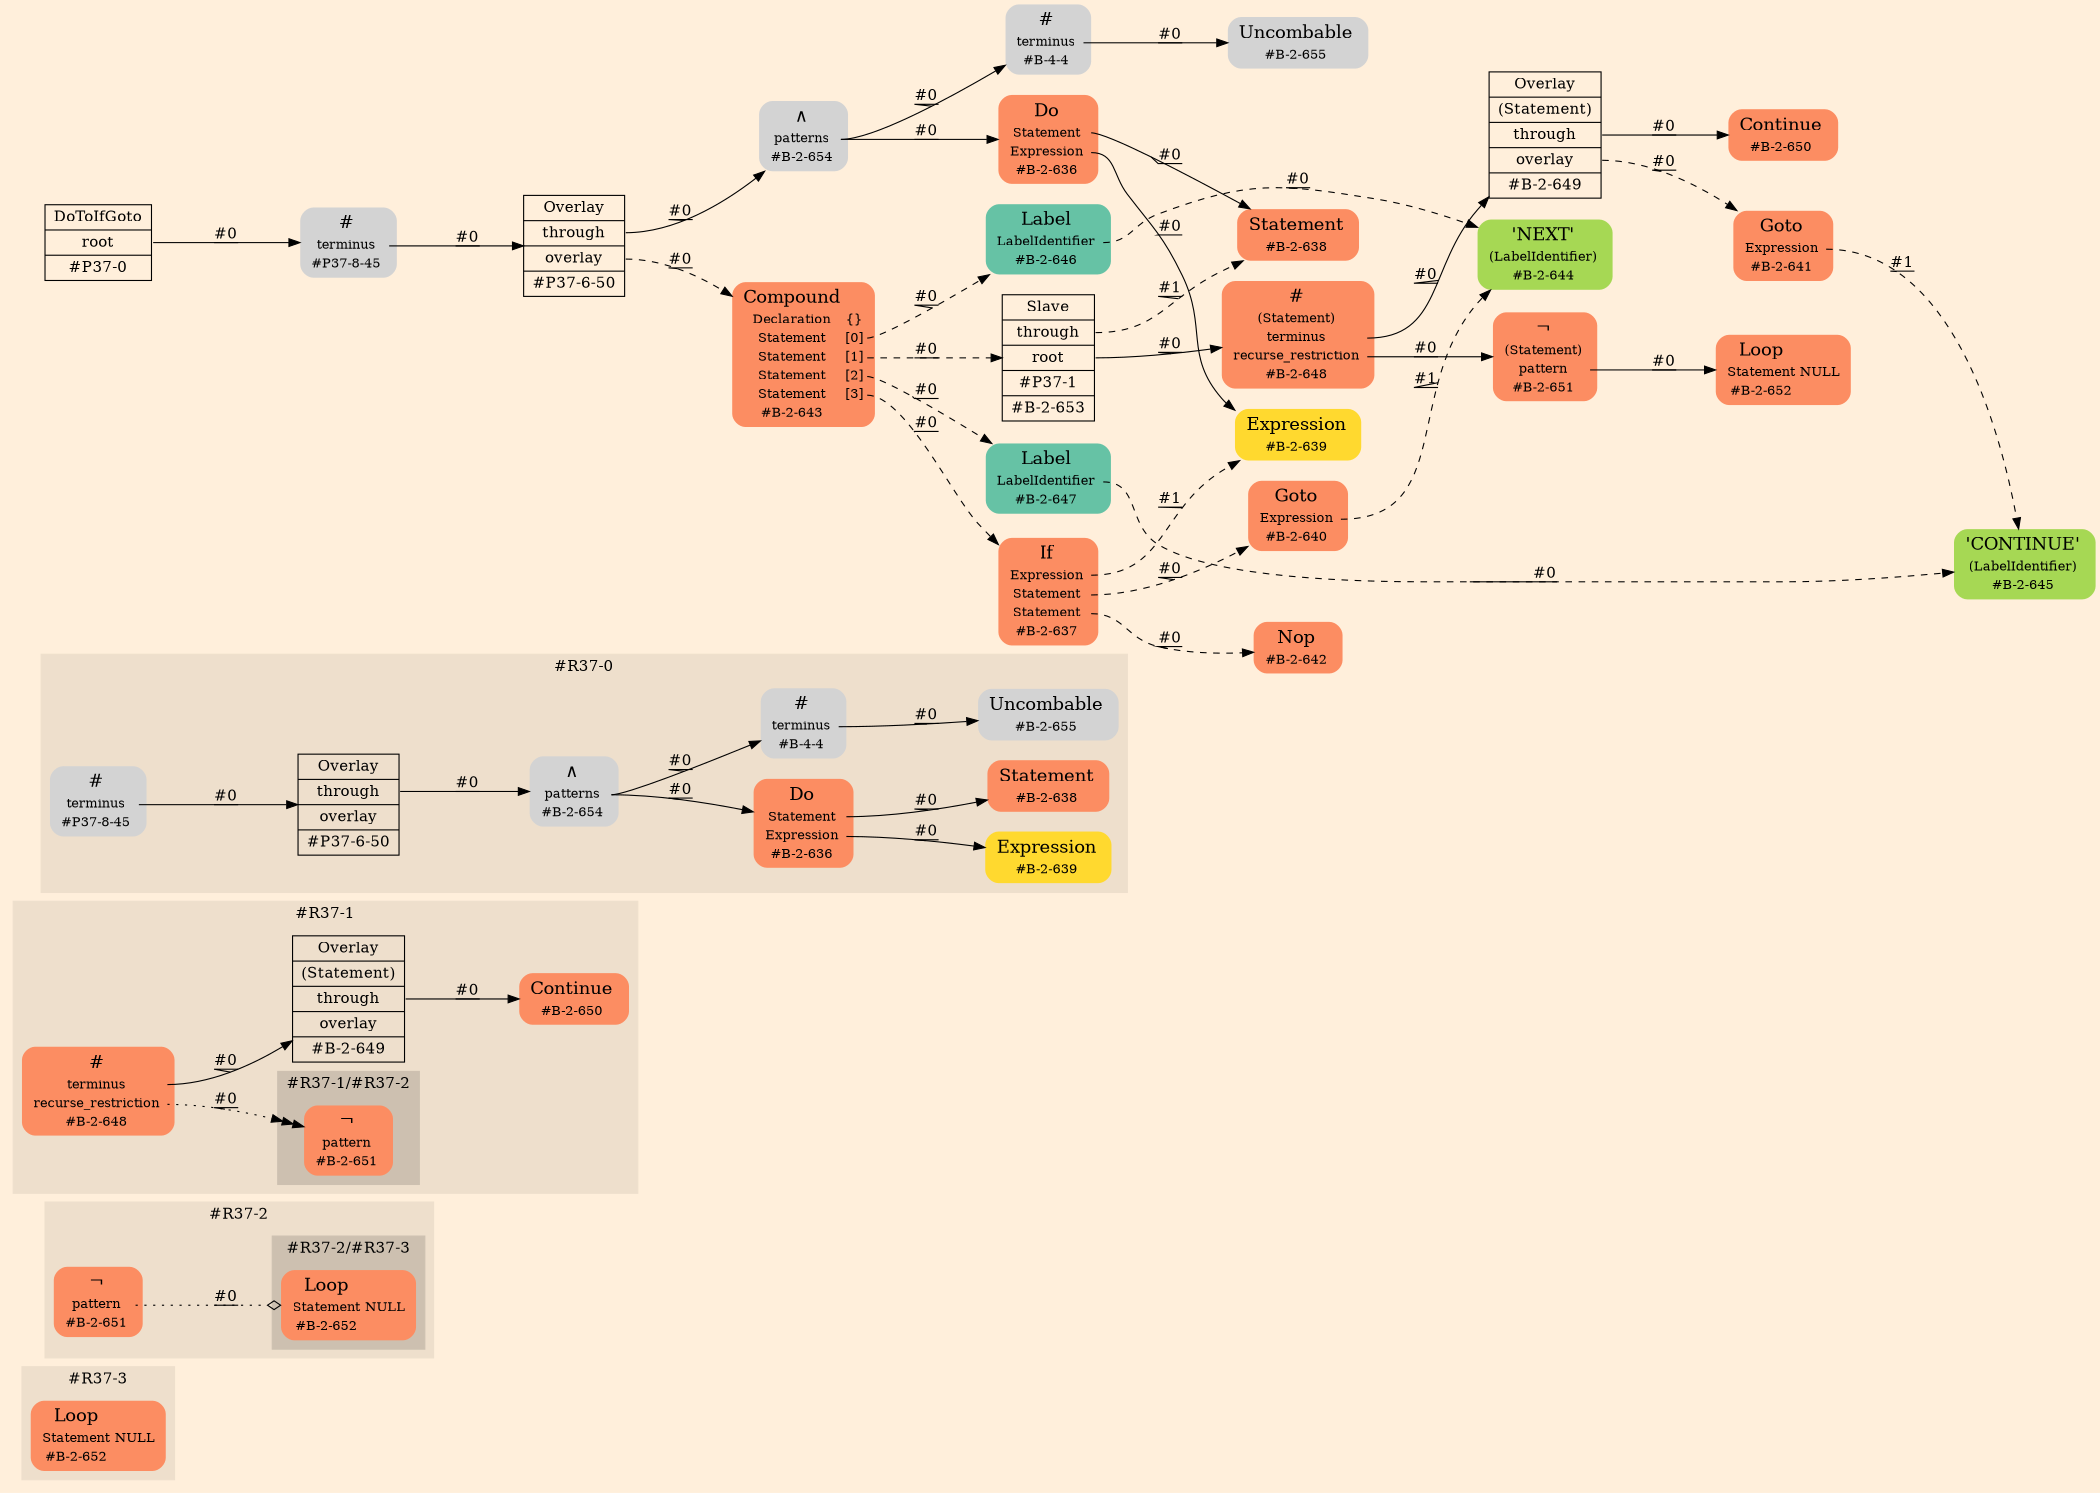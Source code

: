 digraph Inferno {
graph [
    rankdir = "LR"
    ranksep = 1.0
    size = "14,20"
    bgcolor = antiquewhite1
    color = black
    fontcolor = black
];
node [
];
// -------------------- figure #R37-3 --------------------
subgraph "cluster#R37-3" {
    label = "#R37-3"
    style = "filled"
    color = antiquewhite2
    "#R37-3/#B-2-652" [
        shape = "plaintext"
        fillcolor = "/set28/2"
        label = <<TABLE BORDER="0" CELLBORDER="0" CELLSPACING="0">
         <TR><TD><FONT POINT-SIZE="16.0">Loop</FONT></TD><TD></TD></TR>
         <TR><TD>Statement</TD><TD PORT="port0">NULL</TD></TR>
         <TR><TD>#B-2-652</TD><TD PORT="port1"></TD></TR>
        </TABLE>>
        style = "rounded,filled"
        fontsize = "12"
    ];
    
}


// -------------------- figure #R37-2 --------------------
subgraph "cluster#R37-2" {
    label = "#R37-2"
    style = "filled"
    color = antiquewhite2
    "#R37-2/#B-2-651" [
        shape = "plaintext"
        fillcolor = "/set28/2"
        label = <<TABLE BORDER="0" CELLBORDER="0" CELLSPACING="0">
         <TR><TD><FONT POINT-SIZE="16.0">¬</FONT></TD><TD></TD></TR>
         <TR><TD>pattern</TD><TD PORT="port0"></TD></TR>
         <TR><TD>#B-2-651</TD><TD PORT="port1"></TD></TR>
        </TABLE>>
        style = "rounded,filled"
        fontsize = "12"
    ];
    
    subgraph "cluster#R37-2/#R37-3" {
        label = "#R37-2/#R37-3"
        style = "filled"
        color = antiquewhite3
        "#R37-2/#0/#B-2-652" [
            shape = "plaintext"
            fillcolor = "/set28/2"
            label = <<TABLE BORDER="0" CELLBORDER="0" CELLSPACING="0">
             <TR><TD><FONT POINT-SIZE="16.0">Loop</FONT></TD><TD></TD></TR>
             <TR><TD>Statement</TD><TD PORT="port0">NULL</TD></TR>
             <TR><TD>#B-2-652</TD><TD PORT="port1"></TD></TR>
            </TABLE>>
            style = "rounded,filled"
            fontsize = "12"
        ];
        
    }
    
}


// -------------------- figure #R37-1 --------------------
subgraph "cluster#R37-1" {
    label = "#R37-1"
    style = "filled"
    color = antiquewhite2
    "#R37-1/#B-2-650" [
        shape = "plaintext"
        fillcolor = "/set28/2"
        label = <<TABLE BORDER="0" CELLBORDER="0" CELLSPACING="0">
         <TR><TD><FONT POINT-SIZE="16.0">Continue</FONT></TD><TD></TD></TR>
         <TR><TD>#B-2-650</TD><TD PORT="port0"></TD></TR>
        </TABLE>>
        style = "rounded,filled"
        fontsize = "12"
    ];
    
    "#R37-1/#B-2-648" [
        shape = "plaintext"
        fillcolor = "/set28/2"
        label = <<TABLE BORDER="0" CELLBORDER="0" CELLSPACING="0">
         <TR><TD><FONT POINT-SIZE="16.0">#</FONT></TD><TD></TD></TR>
         <TR><TD>terminus</TD><TD PORT="port0"></TD></TR>
         <TR><TD>recurse_restriction</TD><TD PORT="port1"></TD></TR>
         <TR><TD>#B-2-648</TD><TD PORT="port2"></TD></TR>
        </TABLE>>
        style = "rounded,filled"
        fontsize = "12"
    ];
    
    "#R37-1/#B-2-649" [
        shape = "record"
        fillcolor = antiquewhite2
        label = "<fixed> Overlay | <port0> (Statement) | <port1> through | <port2> overlay | <port3> #B-2-649"
        style = "filled"
        fontsize = "14"
        color = black
        fontcolor = black
    ];
    
    subgraph "cluster#R37-1/#R37-2" {
        label = "#R37-1/#R37-2"
        style = "filled"
        color = antiquewhite3
        "#R37-1/#0/#B-2-651" [
            shape = "plaintext"
            fillcolor = "/set28/2"
            label = <<TABLE BORDER="0" CELLBORDER="0" CELLSPACING="0">
             <TR><TD><FONT POINT-SIZE="16.0">¬</FONT></TD><TD></TD></TR>
             <TR><TD>pattern</TD><TD PORT="port0"></TD></TR>
             <TR><TD>#B-2-651</TD><TD PORT="port1"></TD></TR>
            </TABLE>>
            style = "rounded,filled"
            fontsize = "12"
        ];
        
    }
    
}


// -------------------- figure #R37-0 --------------------
subgraph "cluster#R37-0" {
    label = "#R37-0"
    style = "filled"
    color = antiquewhite2
    "#R37-0/#B-2-655" [
        shape = "plaintext"
        label = <<TABLE BORDER="0" CELLBORDER="0" CELLSPACING="0">
         <TR><TD><FONT POINT-SIZE="16.0">Uncombable</FONT></TD><TD></TD></TR>
         <TR><TD>#B-2-655</TD><TD PORT="port0"></TD></TR>
        </TABLE>>
        style = "rounded,filled"
        fontsize = "12"
    ];
    
    "#R37-0/#B-2-639" [
        shape = "plaintext"
        fillcolor = "/set28/6"
        label = <<TABLE BORDER="0" CELLBORDER="0" CELLSPACING="0">
         <TR><TD><FONT POINT-SIZE="16.0">Expression</FONT></TD><TD></TD></TR>
         <TR><TD>#B-2-639</TD><TD PORT="port0"></TD></TR>
        </TABLE>>
        style = "rounded,filled"
        fontsize = "12"
    ];
    
    "#R37-0/#P37-6-50" [
        shape = "record"
        fillcolor = antiquewhite2
        label = "<fixed> Overlay | <port0> through | <port1> overlay | <port2> #P37-6-50"
        style = "filled"
        fontsize = "14"
        color = black
        fontcolor = black
    ];
    
    "#R37-0/#P37-8-45" [
        shape = "plaintext"
        label = <<TABLE BORDER="0" CELLBORDER="0" CELLSPACING="0">
         <TR><TD><FONT POINT-SIZE="16.0">#</FONT></TD><TD></TD></TR>
         <TR><TD>terminus</TD><TD PORT="port0"></TD></TR>
         <TR><TD>#P37-8-45</TD><TD PORT="port1"></TD></TR>
        </TABLE>>
        style = "rounded,filled"
        fontsize = "12"
    ];
    
    "#R37-0/#B-2-654" [
        shape = "plaintext"
        label = <<TABLE BORDER="0" CELLBORDER="0" CELLSPACING="0">
         <TR><TD><FONT POINT-SIZE="16.0">∧</FONT></TD><TD></TD></TR>
         <TR><TD>patterns</TD><TD PORT="port0"></TD></TR>
         <TR><TD>#B-2-654</TD><TD PORT="port1"></TD></TR>
        </TABLE>>
        style = "rounded,filled"
        fontsize = "12"
    ];
    
    "#R37-0/#B-2-636" [
        shape = "plaintext"
        fillcolor = "/set28/2"
        label = <<TABLE BORDER="0" CELLBORDER="0" CELLSPACING="0">
         <TR><TD><FONT POINT-SIZE="16.0">Do</FONT></TD><TD></TD></TR>
         <TR><TD>Statement</TD><TD PORT="port0"></TD></TR>
         <TR><TD>Expression</TD><TD PORT="port1"></TD></TR>
         <TR><TD>#B-2-636</TD><TD PORT="port2"></TD></TR>
        </TABLE>>
        style = "rounded,filled"
        fontsize = "12"
    ];
    
    "#R37-0/#B-4-4" [
        shape = "plaintext"
        label = <<TABLE BORDER="0" CELLBORDER="0" CELLSPACING="0">
         <TR><TD><FONT POINT-SIZE="16.0">#</FONT></TD><TD></TD></TR>
         <TR><TD>terminus</TD><TD PORT="port0"></TD></TR>
         <TR><TD>#B-4-4</TD><TD PORT="port1"></TD></TR>
        </TABLE>>
        style = "rounded,filled"
        fontsize = "12"
    ];
    
    "#R37-0/#B-2-638" [
        shape = "plaintext"
        fillcolor = "/set28/2"
        label = <<TABLE BORDER="0" CELLBORDER="0" CELLSPACING="0">
         <TR><TD><FONT POINT-SIZE="16.0">Statement</FONT></TD><TD></TD></TR>
         <TR><TD>#B-2-638</TD><TD PORT="port0"></TD></TR>
        </TABLE>>
        style = "rounded,filled"
        fontsize = "12"
    ];
    
}


// -------------------- transformation figure --------------------
"CR#P37-0" [
    shape = "record"
    fillcolor = antiquewhite1
    label = "<fixed> DoToIfGoto | <port0> root | <port1> #P37-0"
    style = "filled"
    fontsize = "14"
    color = black
    fontcolor = black
];

"#P37-8-45" [
    shape = "plaintext"
    label = <<TABLE BORDER="0" CELLBORDER="0" CELLSPACING="0">
     <TR><TD><FONT POINT-SIZE="16.0">#</FONT></TD><TD></TD></TR>
     <TR><TD>terminus</TD><TD PORT="port0"></TD></TR>
     <TR><TD>#P37-8-45</TD><TD PORT="port1"></TD></TR>
    </TABLE>>
    style = "rounded,filled"
    fontsize = "12"
];

"#P37-6-50" [
    shape = "record"
    fillcolor = antiquewhite1
    label = "<fixed> Overlay | <port0> through | <port1> overlay | <port2> #P37-6-50"
    style = "filled"
    fontsize = "14"
    color = black
    fontcolor = black
];

"#B-2-654" [
    shape = "plaintext"
    label = <<TABLE BORDER="0" CELLBORDER="0" CELLSPACING="0">
     <TR><TD><FONT POINT-SIZE="16.0">∧</FONT></TD><TD></TD></TR>
     <TR><TD>patterns</TD><TD PORT="port0"></TD></TR>
     <TR><TD>#B-2-654</TD><TD PORT="port1"></TD></TR>
    </TABLE>>
    style = "rounded,filled"
    fontsize = "12"
];

"#B-2-636" [
    shape = "plaintext"
    fillcolor = "/set28/2"
    label = <<TABLE BORDER="0" CELLBORDER="0" CELLSPACING="0">
     <TR><TD><FONT POINT-SIZE="16.0">Do</FONT></TD><TD></TD></TR>
     <TR><TD>Statement</TD><TD PORT="port0"></TD></TR>
     <TR><TD>Expression</TD><TD PORT="port1"></TD></TR>
     <TR><TD>#B-2-636</TD><TD PORT="port2"></TD></TR>
    </TABLE>>
    style = "rounded,filled"
    fontsize = "12"
];

"#B-2-638" [
    shape = "plaintext"
    fillcolor = "/set28/2"
    label = <<TABLE BORDER="0" CELLBORDER="0" CELLSPACING="0">
     <TR><TD><FONT POINT-SIZE="16.0">Statement</FONT></TD><TD></TD></TR>
     <TR><TD>#B-2-638</TD><TD PORT="port0"></TD></TR>
    </TABLE>>
    style = "rounded,filled"
    fontsize = "12"
];

"#B-2-639" [
    shape = "plaintext"
    fillcolor = "/set28/6"
    label = <<TABLE BORDER="0" CELLBORDER="0" CELLSPACING="0">
     <TR><TD><FONT POINT-SIZE="16.0">Expression</FONT></TD><TD></TD></TR>
     <TR><TD>#B-2-639</TD><TD PORT="port0"></TD></TR>
    </TABLE>>
    style = "rounded,filled"
    fontsize = "12"
];

"#B-4-4" [
    shape = "plaintext"
    label = <<TABLE BORDER="0" CELLBORDER="0" CELLSPACING="0">
     <TR><TD><FONT POINT-SIZE="16.0">#</FONT></TD><TD></TD></TR>
     <TR><TD>terminus</TD><TD PORT="port0"></TD></TR>
     <TR><TD>#B-4-4</TD><TD PORT="port1"></TD></TR>
    </TABLE>>
    style = "rounded,filled"
    fontsize = "12"
];

"#B-2-655" [
    shape = "plaintext"
    label = <<TABLE BORDER="0" CELLBORDER="0" CELLSPACING="0">
     <TR><TD><FONT POINT-SIZE="16.0">Uncombable</FONT></TD><TD></TD></TR>
     <TR><TD>#B-2-655</TD><TD PORT="port0"></TD></TR>
    </TABLE>>
    style = "rounded,filled"
    fontsize = "12"
];

"#B-2-643" [
    shape = "plaintext"
    fillcolor = "/set28/2"
    label = <<TABLE BORDER="0" CELLBORDER="0" CELLSPACING="0">
     <TR><TD><FONT POINT-SIZE="16.0">Compound</FONT></TD><TD></TD></TR>
     <TR><TD>Declaration</TD><TD PORT="port0">{}</TD></TR>
     <TR><TD>Statement</TD><TD PORT="port1">[0]</TD></TR>
     <TR><TD>Statement</TD><TD PORT="port2">[1]</TD></TR>
     <TR><TD>Statement</TD><TD PORT="port3">[2]</TD></TR>
     <TR><TD>Statement</TD><TD PORT="port4">[3]</TD></TR>
     <TR><TD>#B-2-643</TD><TD PORT="port5"></TD></TR>
    </TABLE>>
    style = "rounded,filled"
    fontsize = "12"
];

"#B-2-646" [
    shape = "plaintext"
    fillcolor = "/set28/1"
    label = <<TABLE BORDER="0" CELLBORDER="0" CELLSPACING="0">
     <TR><TD><FONT POINT-SIZE="16.0">Label</FONT></TD><TD></TD></TR>
     <TR><TD>LabelIdentifier</TD><TD PORT="port0"></TD></TR>
     <TR><TD>#B-2-646</TD><TD PORT="port1"></TD></TR>
    </TABLE>>
    style = "rounded,filled"
    fontsize = "12"
];

"#B-2-644" [
    shape = "plaintext"
    fillcolor = "/set28/5"
    label = <<TABLE BORDER="0" CELLBORDER="0" CELLSPACING="0">
     <TR><TD><FONT POINT-SIZE="16.0">'NEXT'</FONT></TD><TD></TD></TR>
     <TR><TD>(LabelIdentifier)</TD><TD PORT="port0"></TD></TR>
     <TR><TD>#B-2-644</TD><TD PORT="port1"></TD></TR>
    </TABLE>>
    style = "rounded,filled"
    fontsize = "12"
];

"#B-2-653" [
    shape = "record"
    fillcolor = antiquewhite1
    label = "<fixed> Slave | <port0> through | <port1> root | <port2> #P37-1 | <port3> #B-2-653"
    style = "filled"
    fontsize = "14"
    color = black
    fontcolor = black
];

"#B-2-648" [
    shape = "plaintext"
    fillcolor = "/set28/2"
    label = <<TABLE BORDER="0" CELLBORDER="0" CELLSPACING="0">
     <TR><TD><FONT POINT-SIZE="16.0">#</FONT></TD><TD></TD></TR>
     <TR><TD>(Statement)</TD><TD PORT="port0"></TD></TR>
     <TR><TD>terminus</TD><TD PORT="port1"></TD></TR>
     <TR><TD>recurse_restriction</TD><TD PORT="port2"></TD></TR>
     <TR><TD>#B-2-648</TD><TD PORT="port3"></TD></TR>
    </TABLE>>
    style = "rounded,filled"
    fontsize = "12"
];

"#B-2-649" [
    shape = "record"
    fillcolor = antiquewhite1
    label = "<fixed> Overlay | <port0> (Statement) | <port1> through | <port2> overlay | <port3> #B-2-649"
    style = "filled"
    fontsize = "14"
    color = black
    fontcolor = black
];

"#B-2-650" [
    shape = "plaintext"
    fillcolor = "/set28/2"
    label = <<TABLE BORDER="0" CELLBORDER="0" CELLSPACING="0">
     <TR><TD><FONT POINT-SIZE="16.0">Continue</FONT></TD><TD></TD></TR>
     <TR><TD>#B-2-650</TD><TD PORT="port0"></TD></TR>
    </TABLE>>
    style = "rounded,filled"
    fontsize = "12"
];

"#B-2-641" [
    shape = "plaintext"
    fillcolor = "/set28/2"
    label = <<TABLE BORDER="0" CELLBORDER="0" CELLSPACING="0">
     <TR><TD><FONT POINT-SIZE="16.0">Goto</FONT></TD><TD></TD></TR>
     <TR><TD>Expression</TD><TD PORT="port0"></TD></TR>
     <TR><TD>#B-2-641</TD><TD PORT="port1"></TD></TR>
    </TABLE>>
    style = "rounded,filled"
    fontsize = "12"
];

"#B-2-645" [
    shape = "plaintext"
    fillcolor = "/set28/5"
    label = <<TABLE BORDER="0" CELLBORDER="0" CELLSPACING="0">
     <TR><TD><FONT POINT-SIZE="16.0">'CONTINUE'</FONT></TD><TD></TD></TR>
     <TR><TD>(LabelIdentifier)</TD><TD PORT="port0"></TD></TR>
     <TR><TD>#B-2-645</TD><TD PORT="port1"></TD></TR>
    </TABLE>>
    style = "rounded,filled"
    fontsize = "12"
];

"#B-2-651" [
    shape = "plaintext"
    fillcolor = "/set28/2"
    label = <<TABLE BORDER="0" CELLBORDER="0" CELLSPACING="0">
     <TR><TD><FONT POINT-SIZE="16.0">¬</FONT></TD><TD></TD></TR>
     <TR><TD>(Statement)</TD><TD PORT="port0"></TD></TR>
     <TR><TD>pattern</TD><TD PORT="port1"></TD></TR>
     <TR><TD>#B-2-651</TD><TD PORT="port2"></TD></TR>
    </TABLE>>
    style = "rounded,filled"
    fontsize = "12"
];

"#B-2-652" [
    shape = "plaintext"
    fillcolor = "/set28/2"
    label = <<TABLE BORDER="0" CELLBORDER="0" CELLSPACING="0">
     <TR><TD><FONT POINT-SIZE="16.0">Loop</FONT></TD><TD></TD></TR>
     <TR><TD>Statement</TD><TD PORT="port0">NULL</TD></TR>
     <TR><TD>#B-2-652</TD><TD PORT="port1"></TD></TR>
    </TABLE>>
    style = "rounded,filled"
    fontsize = "12"
];

"#B-2-647" [
    shape = "plaintext"
    fillcolor = "/set28/1"
    label = <<TABLE BORDER="0" CELLBORDER="0" CELLSPACING="0">
     <TR><TD><FONT POINT-SIZE="16.0">Label</FONT></TD><TD></TD></TR>
     <TR><TD>LabelIdentifier</TD><TD PORT="port0"></TD></TR>
     <TR><TD>#B-2-647</TD><TD PORT="port1"></TD></TR>
    </TABLE>>
    style = "rounded,filled"
    fontsize = "12"
];

"#B-2-637" [
    shape = "plaintext"
    fillcolor = "/set28/2"
    label = <<TABLE BORDER="0" CELLBORDER="0" CELLSPACING="0">
     <TR><TD><FONT POINT-SIZE="16.0">If</FONT></TD><TD></TD></TR>
     <TR><TD>Expression</TD><TD PORT="port0"></TD></TR>
     <TR><TD>Statement</TD><TD PORT="port1"></TD></TR>
     <TR><TD>Statement</TD><TD PORT="port2"></TD></TR>
     <TR><TD>#B-2-637</TD><TD PORT="port3"></TD></TR>
    </TABLE>>
    style = "rounded,filled"
    fontsize = "12"
];

"#B-2-640" [
    shape = "plaintext"
    fillcolor = "/set28/2"
    label = <<TABLE BORDER="0" CELLBORDER="0" CELLSPACING="0">
     <TR><TD><FONT POINT-SIZE="16.0">Goto</FONT></TD><TD></TD></TR>
     <TR><TD>Expression</TD><TD PORT="port0"></TD></TR>
     <TR><TD>#B-2-640</TD><TD PORT="port1"></TD></TR>
    </TABLE>>
    style = "rounded,filled"
    fontsize = "12"
];

"#B-2-642" [
    shape = "plaintext"
    fillcolor = "/set28/2"
    label = <<TABLE BORDER="0" CELLBORDER="0" CELLSPACING="0">
     <TR><TD><FONT POINT-SIZE="16.0">Nop</FONT></TD><TD></TD></TR>
     <TR><TD>#B-2-642</TD><TD PORT="port0"></TD></TR>
    </TABLE>>
    style = "rounded,filled"
    fontsize = "12"
];



// -------------------- links --------------------
// links for block CR#P37-0
"CR#P37-0":port0 -> "#P37-8-45" [
    style="solid"
    label = "#0"
    decorate = true
    color = black
    fontcolor = black
];

// links for block #P37-8-45
"#P37-8-45":port0 -> "#P37-6-50" [
    style="solid"
    label = "#0"
    decorate = true
    color = black
    fontcolor = black
];

// links for block #P37-6-50
"#P37-6-50":port0 -> "#B-2-654" [
    style="solid"
    label = "#0"
    decorate = true
    color = black
    fontcolor = black
];

"#P37-6-50":port1 -> "#B-2-643" [
    style="dashed"
    label = "#0"
    decorate = true
    color = black
    fontcolor = black
];

// links for block #B-2-654
"#B-2-654":port0 -> "#B-2-636" [
    style="solid"
    label = "#0"
    decorate = true
    color = black
    fontcolor = black
];

"#B-2-654":port0 -> "#B-4-4" [
    style="solid"
    label = "#0"
    decorate = true
    color = black
    fontcolor = black
];

// links for block #B-2-636
"#B-2-636":port0 -> "#B-2-638" [
    style="solid"
    label = "#0"
    decorate = true
    color = black
    fontcolor = black
];

"#B-2-636":port1 -> "#B-2-639" [
    style="solid"
    label = "#0"
    decorate = true
    color = black
    fontcolor = black
];

// links for block #B-2-638
// links for block #B-2-639
// links for block #B-4-4
"#B-4-4":port0 -> "#B-2-655" [
    style="solid"
    label = "#0"
    decorate = true
    color = black
    fontcolor = black
];

// links for block #B-2-655
// links for block #B-2-643
"#B-2-643":port1 -> "#B-2-646" [
    style="dashed"
    label = "#0"
    decorate = true
    color = black
    fontcolor = black
];

"#B-2-643":port2 -> "#B-2-653" [
    style="dashed"
    label = "#0"
    decorate = true
    color = black
    fontcolor = black
];

"#B-2-643":port3 -> "#B-2-647" [
    style="dashed"
    label = "#0"
    decorate = true
    color = black
    fontcolor = black
];

"#B-2-643":port4 -> "#B-2-637" [
    style="dashed"
    label = "#0"
    decorate = true
    color = black
    fontcolor = black
];

// links for block #B-2-646
"#B-2-646":port0 -> "#B-2-644" [
    style="dashed"
    label = "#0"
    decorate = true
    color = black
    fontcolor = black
];

// links for block #B-2-644
// links for block #B-2-653
"#B-2-653":port0 -> "#B-2-638" [
    style="dashed"
    label = "#1"
    decorate = true
    color = black
    fontcolor = black
];

"#B-2-653":port1 -> "#B-2-648" [
    style="solid"
    label = "#0"
    decorate = true
    color = black
    fontcolor = black
];

// links for block #B-2-648
"#B-2-648":port1 -> "#B-2-649" [
    style="solid"
    label = "#0"
    decorate = true
    color = black
    fontcolor = black
];

"#B-2-648":port2 -> "#B-2-651" [
    style="solid"
    label = "#0"
    decorate = true
    color = black
    fontcolor = black
];

// links for block #B-2-649
"#B-2-649":port1 -> "#B-2-650" [
    style="solid"
    label = "#0"
    decorate = true
    color = black
    fontcolor = black
];

"#B-2-649":port2 -> "#B-2-641" [
    style="dashed"
    label = "#0"
    decorate = true
    color = black
    fontcolor = black
];

// links for block #B-2-650
// links for block #B-2-641
"#B-2-641":port0 -> "#B-2-645" [
    style="dashed"
    label = "#1"
    decorate = true
    color = black
    fontcolor = black
];

// links for block #B-2-645
// links for block #B-2-651
"#B-2-651":port1 -> "#B-2-652" [
    style="solid"
    label = "#0"
    decorate = true
    color = black
    fontcolor = black
];

// links for block #B-2-652
// links for block #B-2-647
"#B-2-647":port0 -> "#B-2-645" [
    style="dashed"
    label = "#0"
    decorate = true
    color = black
    fontcolor = black
];

// links for block #B-2-637
"#B-2-637":port0 -> "#B-2-639" [
    style="dashed"
    label = "#1"
    decorate = true
    color = black
    fontcolor = black
];

"#B-2-637":port1 -> "#B-2-640" [
    style="dashed"
    label = "#0"
    decorate = true
    color = black
    fontcolor = black
];

"#B-2-637":port2 -> "#B-2-642" [
    style="dashed"
    label = "#0"
    decorate = true
    color = black
    fontcolor = black
];

// links for block #B-2-640
"#B-2-640":port0 -> "#B-2-644" [
    style="dashed"
    label = "#1"
    decorate = true
    color = black
    fontcolor = black
];

// links for block #B-2-642
// links for block #R37-0/#B-2-655
// links for block #R37-0/#B-2-639
// links for block #R37-0/#P37-6-50
"#R37-0/#P37-6-50":port0 -> "#R37-0/#B-2-654" [
    style="solid"
    label = "#0"
    decorate = true
    color = black
    fontcolor = black
];

// links for block #R37-0/#P37-8-45
"#R37-0/#P37-8-45":port0 -> "#R37-0/#P37-6-50" [
    style="solid"
    label = "#0"
    decorate = true
    color = black
    fontcolor = black
];

// links for block #R37-0/#B-2-654
"#R37-0/#B-2-654":port0 -> "#R37-0/#B-2-636" [
    style="solid"
    label = "#0"
    decorate = true
    color = black
    fontcolor = black
];

"#R37-0/#B-2-654":port0 -> "#R37-0/#B-4-4" [
    style="solid"
    label = "#0"
    decorate = true
    color = black
    fontcolor = black
];

// links for block #R37-0/#B-2-636
"#R37-0/#B-2-636":port0 -> "#R37-0/#B-2-638" [
    style="solid"
    label = "#0"
    decorate = true
    color = black
    fontcolor = black
];

"#R37-0/#B-2-636":port1 -> "#R37-0/#B-2-639" [
    style="solid"
    label = "#0"
    decorate = true
    color = black
    fontcolor = black
];

// links for block #R37-0/#B-4-4
"#R37-0/#B-4-4":port0 -> "#R37-0/#B-2-655" [
    style="solid"
    label = "#0"
    decorate = true
    color = black
    fontcolor = black
];

// links for block #R37-0/#B-2-638
// links for block #R37-1/#B-2-650
// links for block #R37-1/#B-2-648
"#R37-1/#B-2-648":port0 -> "#R37-1/#B-2-649" [
    style="solid"
    label = "#0"
    decorate = true
    color = black
    fontcolor = black
];

"#R37-1/#B-2-648":port1 -> "#R37-1/#0/#B-2-651" [
    style="dotted"
    arrowhead="normalnormalnormal"
    label = "#0"
    decorate = true
    color = black
    fontcolor = black
];

// links for block #R37-1/#B-2-649
"#R37-1/#B-2-649":port1 -> "#R37-1/#B-2-650" [
    style="solid"
    label = "#0"
    decorate = true
    color = black
    fontcolor = black
];

// links for block #R37-1/#0/#B-2-651
// links for block #R37-2/#B-2-651
"#R37-2/#B-2-651":port0 -> "#R37-2/#0/#B-2-652" [
    style="dotted"
    arrowhead="odiamond"
    label = "#0"
    decorate = true
    color = black
    fontcolor = black
];

// links for block #R37-2/#0/#B-2-652
// links for block #R37-3/#B-2-652
}
